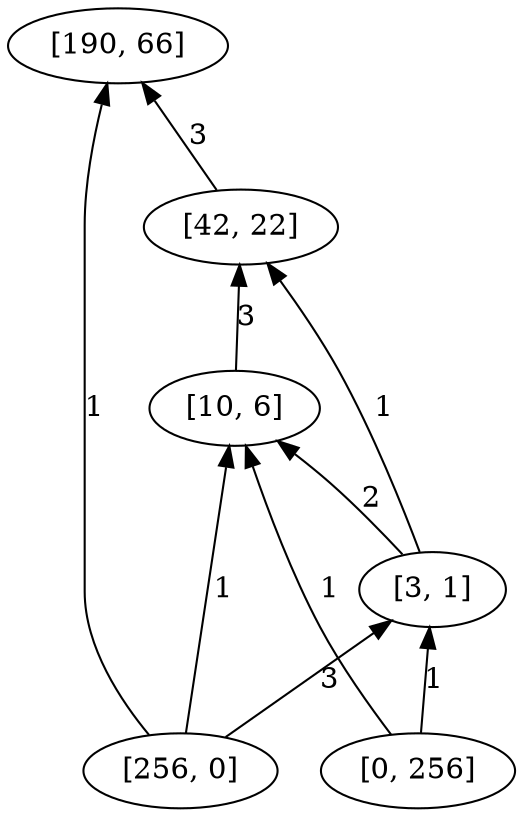 digraph "DD" { 
rankdir = "BT" 
graph [ ordering = "out"];
5001 -> 1[label = "1"];
5001 -> 3[label = "1"];
5001 -> 4[label = "3"];
5002 -> 3[label = "1"];
5002 -> 4[label = "1"];
2 -> 1[label = "3"];
3 -> 2[label = "3"];
4 -> 2[label = "1"];
4 -> 3[label = "2"];
5001 [label = "[256, 0]",  shape = oval]
5002 [label = "[0, 256]",  shape = oval]
1 [label = "[190, 66]",  shape = oval]
2 [label = "[42, 22]",  shape = oval]
3 [label = "[10, 6]",  shape = oval]
4 [label = "[3, 1]",  shape = oval]
}
